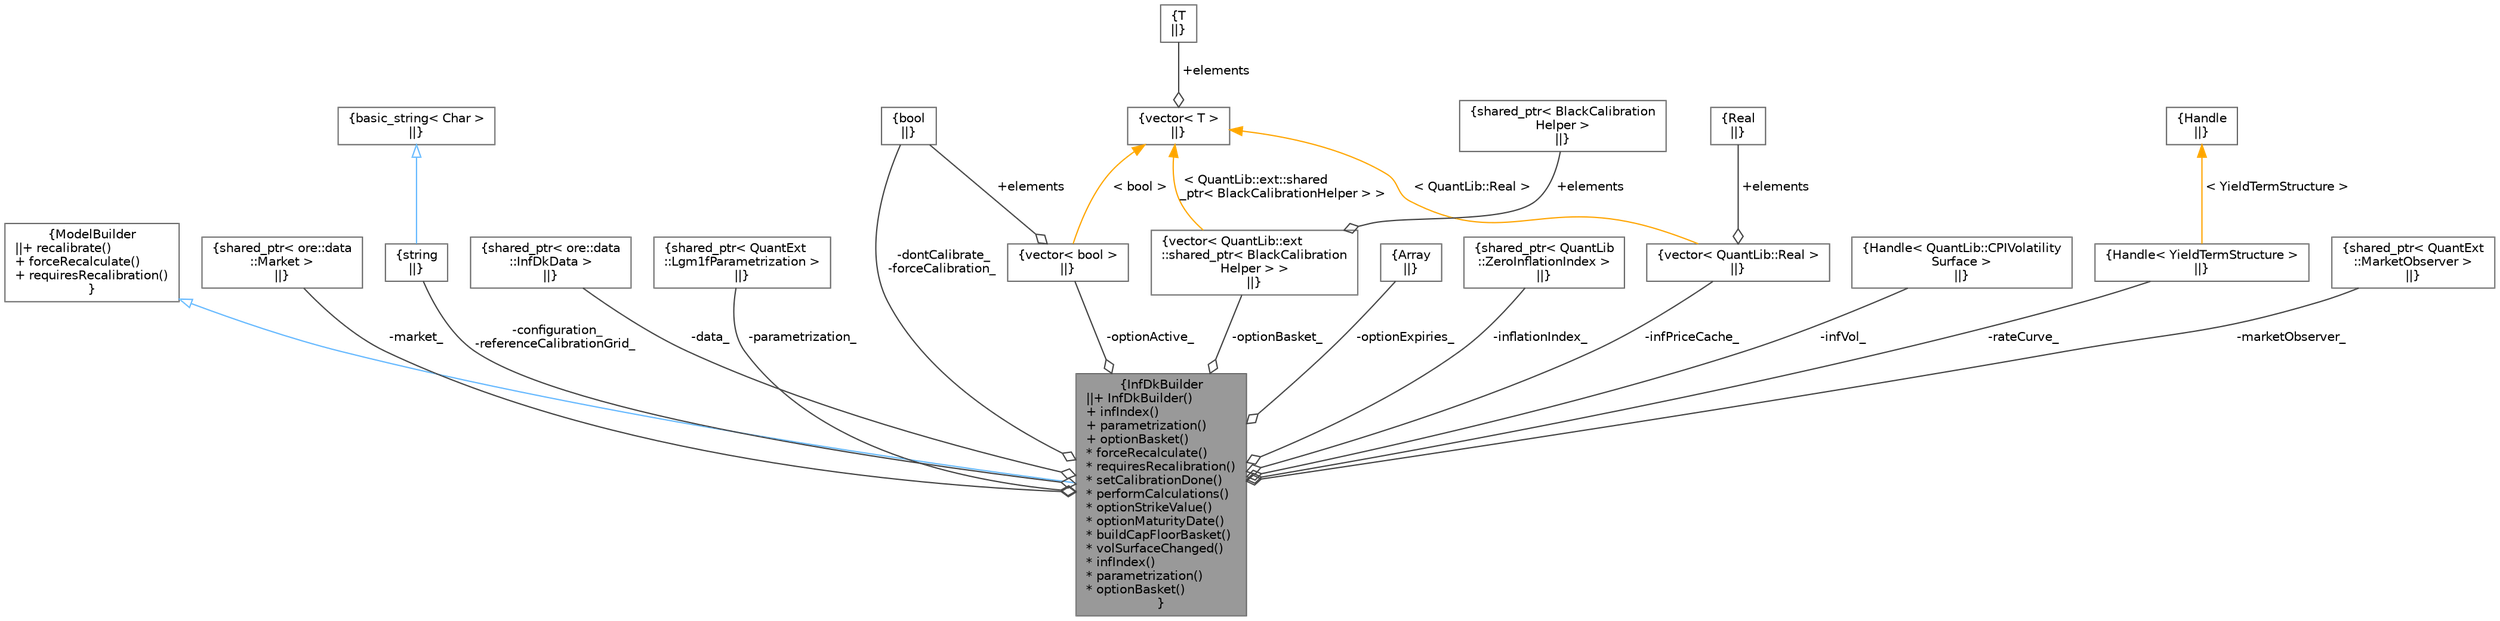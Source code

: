 digraph "InfDkBuilder"
{
 // INTERACTIVE_SVG=YES
 // LATEX_PDF_SIZE
  bgcolor="transparent";
  edge [fontname=Helvetica,fontsize=10,labelfontname=Helvetica,labelfontsize=10];
  node [fontname=Helvetica,fontsize=10,shape=box,height=0.2,width=0.4];
  Node1 [label="{InfDkBuilder\n||+ InfDkBuilder()\l+ infIndex()\l+ parametrization()\l+ optionBasket()\l* forceRecalculate()\l* requiresRecalibration()\l* setCalibrationDone()\l* performCalculations()\l* optionStrikeValue()\l* optionMaturityDate()\l* buildCapFloorBasket()\l* volSurfaceChanged()\l* infIndex()\l* parametrization()\l* optionBasket()\l}",height=0.2,width=0.4,color="gray40", fillcolor="grey60", style="filled", fontcolor="black",tooltip=" "];
  Node2 -> Node1 [dir="back",color="steelblue1",style="solid",arrowtail="onormal"];
  Node2 [label="{ModelBuilder\n||+ recalibrate()\l+ forceRecalculate()\l+ requiresRecalibration()\l}",height=0.2,width=0.4,color="gray40", fillcolor="white", style="filled",URL="C:/dev/ORE/documentation/QuantExt/doc/quantext.tag$class_quant_ext_1_1_model_builder.html",tooltip=" "];
  Node3 -> Node1 [color="grey25",style="solid",label=" -market_" ,arrowhead="odiamond"];
  Node3 [label="{shared_ptr\< ore::data\l::Market \>\n||}",height=0.2,width=0.4,color="gray40", fillcolor="white", style="filled",tooltip=" "];
  Node4 -> Node1 [color="grey25",style="solid",label=" -configuration_\n-referenceCalibrationGrid_" ,arrowhead="odiamond"];
  Node4 [label="{string\n||}",height=0.2,width=0.4,color="gray40", fillcolor="white", style="filled",tooltip=" "];
  Node5 -> Node4 [dir="back",color="steelblue1",style="solid",arrowtail="onormal"];
  Node5 [label="{basic_string\< Char \>\n||}",height=0.2,width=0.4,color="gray40", fillcolor="white", style="filled",tooltip=" "];
  Node6 -> Node1 [color="grey25",style="solid",label=" -data_" ,arrowhead="odiamond"];
  Node6 [label="{shared_ptr\< ore::data\l::InfDkData \>\n||}",height=0.2,width=0.4,color="gray40", fillcolor="white", style="filled",tooltip=" "];
  Node7 -> Node1 [color="grey25",style="solid",label=" -parametrization_" ,arrowhead="odiamond"];
  Node7 [label="{shared_ptr\< QuantExt\l::Lgm1fParametrization \>\n||}",height=0.2,width=0.4,color="gray40", fillcolor="white", style="filled",tooltip=" "];
  Node8 -> Node1 [color="grey25",style="solid",label=" -optionActive_" ,arrowhead="odiamond"];
  Node8 [label="{vector\< bool \>\n||}",height=0.2,width=0.4,color="gray40", fillcolor="white", style="filled",tooltip=" "];
  Node9 -> Node8 [color="grey25",style="solid",label=" +elements" ,arrowhead="odiamond"];
  Node9 [label="{bool\n||}",height=0.2,width=0.4,color="gray40", fillcolor="white", style="filled",URL="$classbool.html",tooltip=" "];
  Node10 -> Node8 [dir="back",color="orange",style="solid",label=" \< bool \>" ];
  Node10 [label="{vector\< T \>\n||}",height=0.2,width=0.4,color="gray40", fillcolor="white", style="filled",tooltip=" "];
  Node11 -> Node10 [color="grey25",style="solid",label=" +elements" ,arrowhead="odiamond"];
  Node11 [label="{T\n||}",height=0.2,width=0.4,color="gray40", fillcolor="white", style="filled",tooltip=" "];
  Node12 -> Node1 [color="grey25",style="solid",label=" -optionBasket_" ,arrowhead="odiamond"];
  Node12 [label="{vector\< QuantLib::ext\l::shared_ptr\< BlackCalibration\lHelper \> \>\n||}",height=0.2,width=0.4,color="gray40", fillcolor="white", style="filled",tooltip=" "];
  Node13 -> Node12 [color="grey25",style="solid",label=" +elements" ,arrowhead="odiamond"];
  Node13 [label="{shared_ptr\< BlackCalibration\lHelper \>\n||}",height=0.2,width=0.4,color="gray40", fillcolor="white", style="filled",tooltip=" "];
  Node10 -> Node12 [dir="back",color="orange",style="solid",label=" \< QuantLib::ext::shared\l_ptr\< BlackCalibrationHelper \> \>" ];
  Node14 -> Node1 [color="grey25",style="solid",label=" -optionExpiries_" ,arrowhead="odiamond"];
  Node14 [label="{Array\n||}",height=0.2,width=0.4,color="gray40", fillcolor="white", style="filled",tooltip=" "];
  Node15 -> Node1 [color="grey25",style="solid",label=" -inflationIndex_" ,arrowhead="odiamond"];
  Node15 [label="{shared_ptr\< QuantLib\l::ZeroInflationIndex \>\n||}",height=0.2,width=0.4,color="gray40", fillcolor="white", style="filled",tooltip=" "];
  Node16 -> Node1 [color="grey25",style="solid",label=" -rateCurve_" ,arrowhead="odiamond"];
  Node16 [label="{Handle\< YieldTermStructure \>\n||}",height=0.2,width=0.4,color="gray40", fillcolor="white", style="filled",tooltip=" "];
  Node17 -> Node16 [dir="back",color="orange",style="solid",label=" \< YieldTermStructure \>" ];
  Node17 [label="{Handle\n||}",height=0.2,width=0.4,color="gray40", fillcolor="white", style="filled",tooltip=" "];
  Node18 -> Node1 [color="grey25",style="solid",label=" -infVol_" ,arrowhead="odiamond"];
  Node18 [label="{Handle\< QuantLib::CPIVolatility\lSurface \>\n||}",height=0.2,width=0.4,color="gray40", fillcolor="white", style="filled",tooltip=" "];
  Node19 -> Node1 [color="grey25",style="solid",label=" -infPriceCache_" ,arrowhead="odiamond"];
  Node19 [label="{vector\< QuantLib::Real \>\n||}",height=0.2,width=0.4,color="gray40", fillcolor="white", style="filled",tooltip=" "];
  Node20 -> Node19 [color="grey25",style="solid",label=" +elements" ,arrowhead="odiamond"];
  Node20 [label="{Real\n||}",height=0.2,width=0.4,color="gray40", fillcolor="white", style="filled",tooltip=" "];
  Node10 -> Node19 [dir="back",color="orange",style="solid",label=" \< QuantLib::Real \>" ];
  Node9 -> Node1 [color="grey25",style="solid",label=" -dontCalibrate_\n-forceCalibration_" ,arrowhead="odiamond"];
  Node21 -> Node1 [color="grey25",style="solid",label=" -marketObserver_" ,arrowhead="odiamond"];
  Node21 [label="{shared_ptr\< QuantExt\l::MarketObserver \>\n||}",height=0.2,width=0.4,color="gray40", fillcolor="white", style="filled",tooltip=" "];
}
